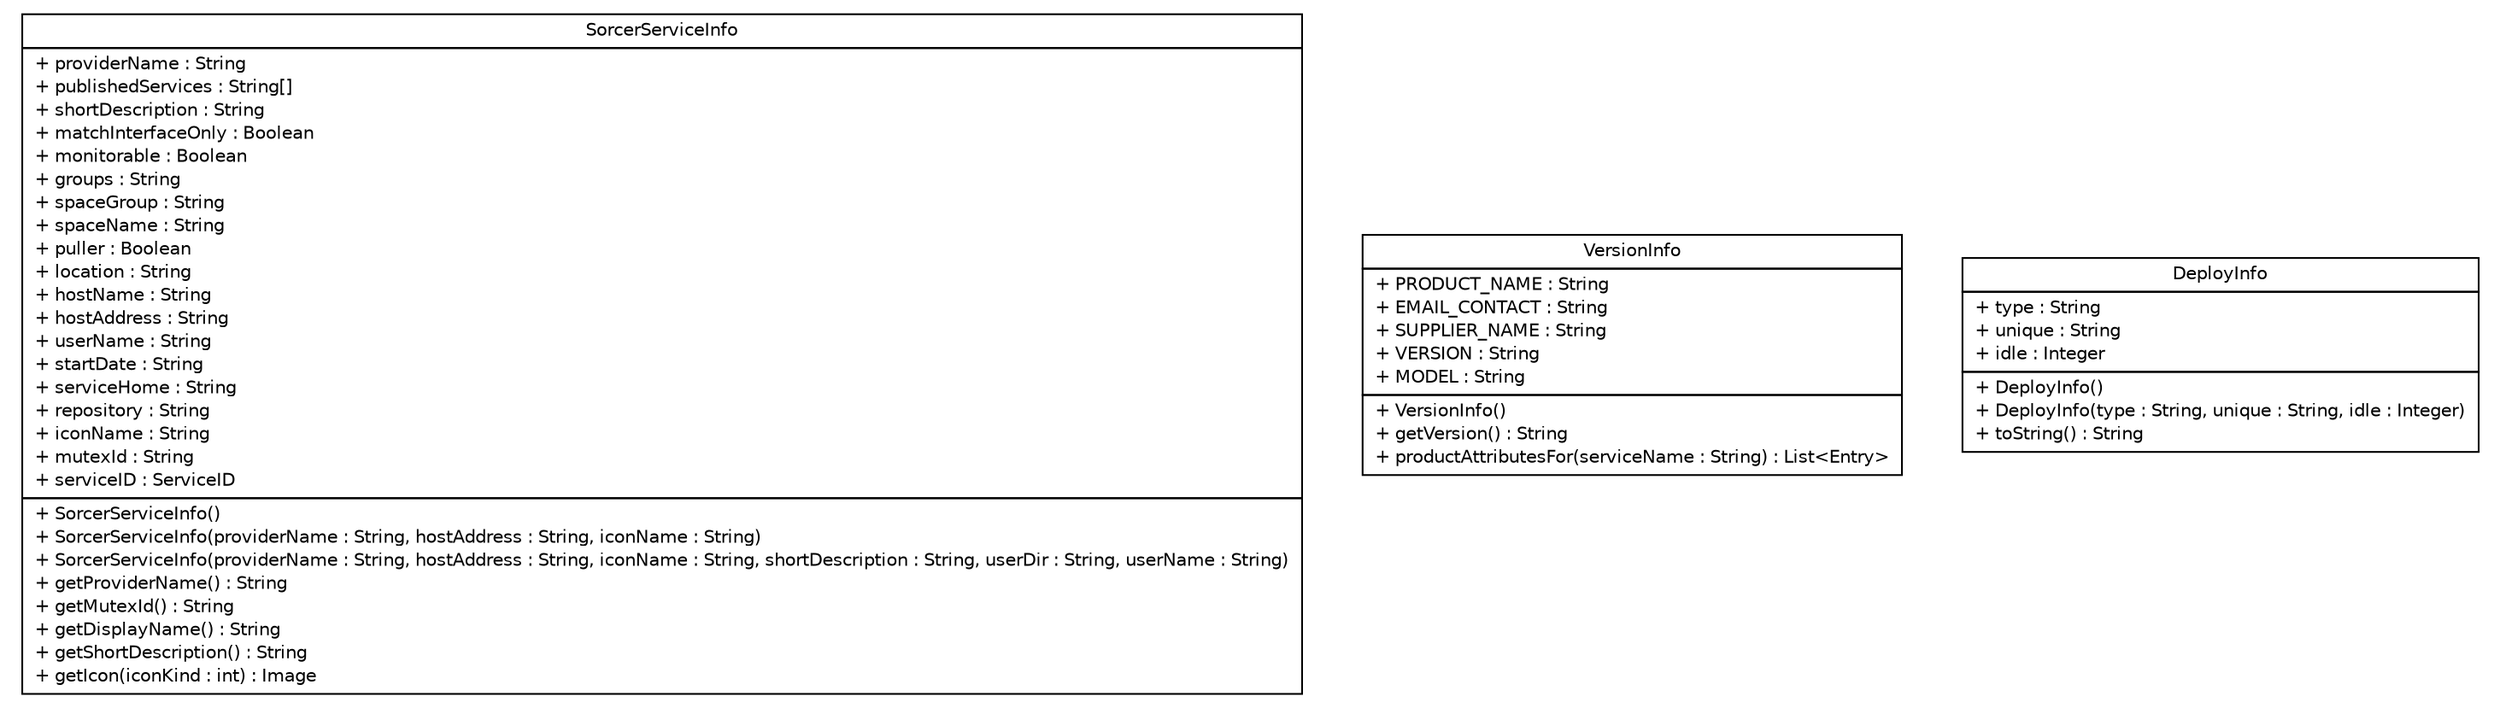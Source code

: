 #!/usr/local/bin/dot
#
# Class diagram 
# Generated by UMLGraph version R5_6 (http://www.umlgraph.org/)
#

digraph G {
	edge [fontname="Helvetica",fontsize=10,labelfontname="Helvetica",labelfontsize=10];
	node [fontname="Helvetica",fontsize=10,shape=plaintext];
	nodesep=0.25;
	ranksep=0.5;
	// sorcer.jini.lookup.entry.SorcerServiceInfo
	c19416 [label=<<table title="sorcer.jini.lookup.entry.SorcerServiceInfo" border="0" cellborder="1" cellspacing="0" cellpadding="2" port="p" href="./SorcerServiceInfo.html">
		<tr><td><table border="0" cellspacing="0" cellpadding="1">
<tr><td align="center" balign="center"> SorcerServiceInfo </td></tr>
		</table></td></tr>
		<tr><td><table border="0" cellspacing="0" cellpadding="1">
<tr><td align="left" balign="left"> + providerName : String </td></tr>
<tr><td align="left" balign="left"> + publishedServices : String[] </td></tr>
<tr><td align="left" balign="left"> + shortDescription : String </td></tr>
<tr><td align="left" balign="left"> + matchInterfaceOnly : Boolean </td></tr>
<tr><td align="left" balign="left"> + monitorable : Boolean </td></tr>
<tr><td align="left" balign="left"> + groups : String </td></tr>
<tr><td align="left" balign="left"> + spaceGroup : String </td></tr>
<tr><td align="left" balign="left"> + spaceName : String </td></tr>
<tr><td align="left" balign="left"> + puller : Boolean </td></tr>
<tr><td align="left" balign="left"> + location : String </td></tr>
<tr><td align="left" balign="left"> + hostName : String </td></tr>
<tr><td align="left" balign="left"> + hostAddress : String </td></tr>
<tr><td align="left" balign="left"> + userName : String </td></tr>
<tr><td align="left" balign="left"> + startDate : String </td></tr>
<tr><td align="left" balign="left"> + serviceHome : String </td></tr>
<tr><td align="left" balign="left"> + repository : String </td></tr>
<tr><td align="left" balign="left"> + iconName : String </td></tr>
<tr><td align="left" balign="left"> + mutexId : String </td></tr>
<tr><td align="left" balign="left"> + serviceID : ServiceID </td></tr>
		</table></td></tr>
		<tr><td><table border="0" cellspacing="0" cellpadding="1">
<tr><td align="left" balign="left"> + SorcerServiceInfo() </td></tr>
<tr><td align="left" balign="left"> + SorcerServiceInfo(providerName : String, hostAddress : String, iconName : String) </td></tr>
<tr><td align="left" balign="left"> + SorcerServiceInfo(providerName : String, hostAddress : String, iconName : String, shortDescription : String, userDir : String, userName : String) </td></tr>
<tr><td align="left" balign="left"> + getProviderName() : String </td></tr>
<tr><td align="left" balign="left"> + getMutexId() : String </td></tr>
<tr><td align="left" balign="left"> + getDisplayName() : String </td></tr>
<tr><td align="left" balign="left"> + getShortDescription() : String </td></tr>
<tr><td align="left" balign="left"> + getIcon(iconKind : int) : Image </td></tr>
		</table></td></tr>
		</table>>, URL="./SorcerServiceInfo.html", fontname="Helvetica", fontcolor="black", fontsize=10.0];
	// sorcer.jini.lookup.entry.VersionInfo
	c19417 [label=<<table title="sorcer.jini.lookup.entry.VersionInfo" border="0" cellborder="1" cellspacing="0" cellpadding="2" port="p" href="./VersionInfo.html">
		<tr><td><table border="0" cellspacing="0" cellpadding="1">
<tr><td align="center" balign="center"> VersionInfo </td></tr>
		</table></td></tr>
		<tr><td><table border="0" cellspacing="0" cellpadding="1">
<tr><td align="left" balign="left"> + PRODUCT_NAME : String </td></tr>
<tr><td align="left" balign="left"> + EMAIL_CONTACT : String </td></tr>
<tr><td align="left" balign="left"> + SUPPLIER_NAME : String </td></tr>
<tr><td align="left" balign="left"> + VERSION : String </td></tr>
<tr><td align="left" balign="left"> + MODEL : String </td></tr>
		</table></td></tr>
		<tr><td><table border="0" cellspacing="0" cellpadding="1">
<tr><td align="left" balign="left"> + VersionInfo() </td></tr>
<tr><td align="left" balign="left"> + getVersion() : String </td></tr>
<tr><td align="left" balign="left"> + productAttributesFor(serviceName : String) : List&lt;Entry&gt; </td></tr>
		</table></td></tr>
		</table>>, URL="./VersionInfo.html", fontname="Helvetica", fontcolor="black", fontsize=10.0];
	// sorcer.jini.lookup.entry.DeployInfo
	c19418 [label=<<table title="sorcer.jini.lookup.entry.DeployInfo" border="0" cellborder="1" cellspacing="0" cellpadding="2" port="p" href="./DeployInfo.html">
		<tr><td><table border="0" cellspacing="0" cellpadding="1">
<tr><td align="center" balign="center"> DeployInfo </td></tr>
		</table></td></tr>
		<tr><td><table border="0" cellspacing="0" cellpadding="1">
<tr><td align="left" balign="left"> + type : String </td></tr>
<tr><td align="left" balign="left"> + unique : String </td></tr>
<tr><td align="left" balign="left"> + idle : Integer </td></tr>
		</table></td></tr>
		<tr><td><table border="0" cellspacing="0" cellpadding="1">
<tr><td align="left" balign="left"> + DeployInfo() </td></tr>
<tr><td align="left" balign="left"> + DeployInfo(type : String, unique : String, idle : Integer) </td></tr>
<tr><td align="left" balign="left"> + toString() : String </td></tr>
		</table></td></tr>
		</table>>, URL="./DeployInfo.html", fontname="Helvetica", fontcolor="black", fontsize=10.0];
}

